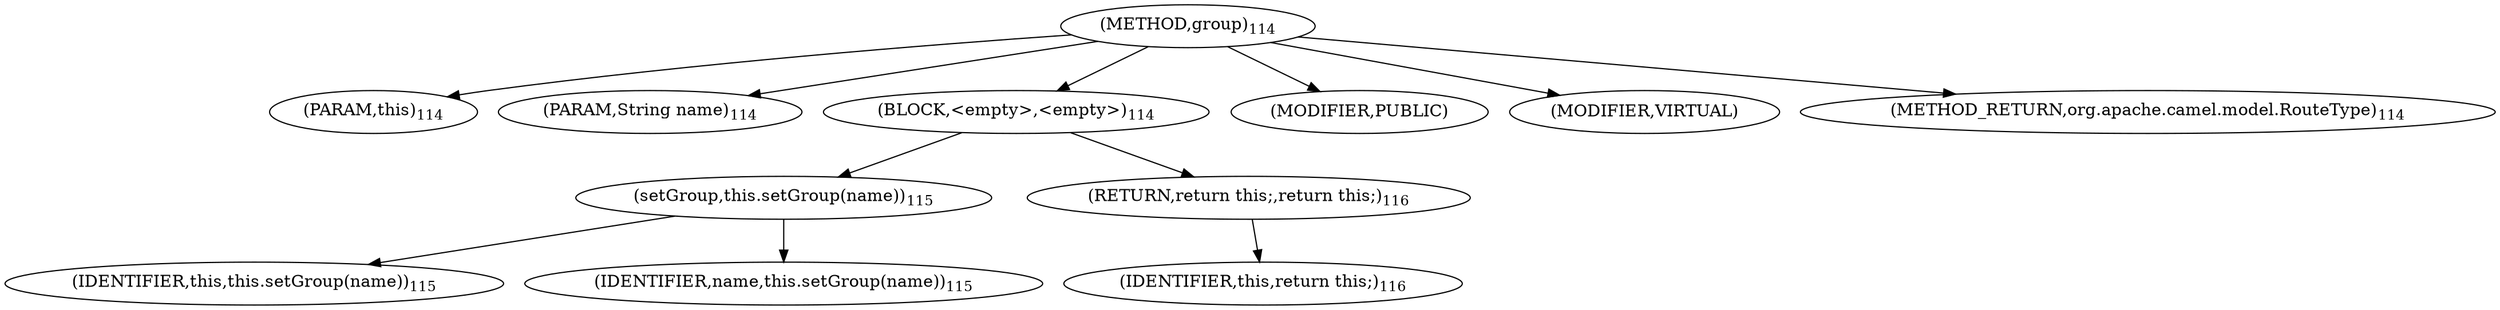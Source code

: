 digraph "group" {  
"313" [label = <(METHOD,group)<SUB>114</SUB>> ]
"23" [label = <(PARAM,this)<SUB>114</SUB>> ]
"314" [label = <(PARAM,String name)<SUB>114</SUB>> ]
"315" [label = <(BLOCK,&lt;empty&gt;,&lt;empty&gt;)<SUB>114</SUB>> ]
"316" [label = <(setGroup,this.setGroup(name))<SUB>115</SUB>> ]
"22" [label = <(IDENTIFIER,this,this.setGroup(name))<SUB>115</SUB>> ]
"317" [label = <(IDENTIFIER,name,this.setGroup(name))<SUB>115</SUB>> ]
"318" [label = <(RETURN,return this;,return this;)<SUB>116</SUB>> ]
"24" [label = <(IDENTIFIER,this,return this;)<SUB>116</SUB>> ]
"319" [label = <(MODIFIER,PUBLIC)> ]
"320" [label = <(MODIFIER,VIRTUAL)> ]
"321" [label = <(METHOD_RETURN,org.apache.camel.model.RouteType)<SUB>114</SUB>> ]
  "313" -> "23" 
  "313" -> "314" 
  "313" -> "315" 
  "313" -> "319" 
  "313" -> "320" 
  "313" -> "321" 
  "315" -> "316" 
  "315" -> "318" 
  "316" -> "22" 
  "316" -> "317" 
  "318" -> "24" 
}
